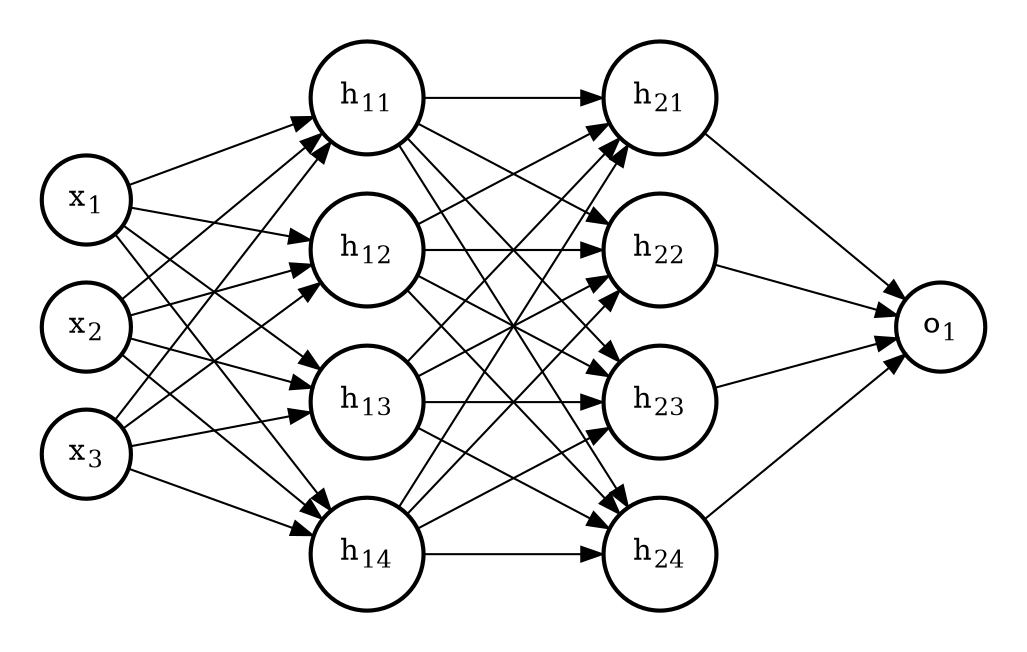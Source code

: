 digraph neural_network {
    graph [dpi=300]
    rankdir=LR; // Left to right layout
    splines=false
    ranksep=1.2

    subgraph cluster_1 {
        style="invis"
        input1 [label=<x<sub>2</sub>>, shape="circle", penwidth=2]
        input2 [label=<x<sub>3</sub>>, shape="circle", penwidth=2]
        input3 [label=<x<sub>1</sub>>, shape="circle", penwidth=2]
    }

    subgraph cluster_2 {
        style="invis"
        hidden11 [label=<h<sub>11</sub>>, shape="circle", penwidth=2]
        hidden12 [label=<h<sub>12</sub>>, shape="circle", penwidth=2]
        hidden13 [label=<h<sub>13</sub>>, shape="circle", penwidth=2]
        hidden14 [label=<h<sub>14</sub>>, shape="circle", penwidth=2]
    }

    subgraph cluster_3 {
        style="invis"
        hidden21 [label=<h<sub>21</sub>>, shape="circle", penwidth=2]
        hidden22 [label=<h<sub>22</sub>>, shape="circle", penwidth=2]
        hidden23 [label=<h<sub>23</sub>>, shape="circle", penwidth=2]
        hidden24 [label=<h<sub>24</sub>>, shape="circle", penwidth=2]
    }

    subgraph cluster_4 {
        style="invis"
        output1 [label=<o<sub>1</sub>>, shape="circle", penwidth=2]
    }

    input1 -> hidden11
    input2 -> hidden11
    input3 -> hidden11
    input1 -> hidden12
    input2 -> hidden12
    input3 -> hidden12
    input1 -> hidden13
    input2 -> hidden13
    input3 -> hidden13
    input1 -> hidden14
    input2 -> hidden14
    input3 -> hidden14
    hidden11 -> hidden21
    hidden12 -> hidden21
    hidden13 -> hidden21
    hidden14 -> hidden21
    hidden11 -> hidden22
    hidden12 -> hidden22
    hidden13 -> hidden22
    hidden14 -> hidden22
    hidden11 -> hidden23
    hidden12 -> hidden23
    hidden13 -> hidden23
    hidden14 -> hidden23
    hidden11 -> hidden24
    hidden12 -> hidden24
    hidden13 -> hidden24
    hidden14 -> hidden24
    hidden21 -> output1
    hidden22 -> output1
    hidden23 -> output1
    hidden24 -> output1
}

